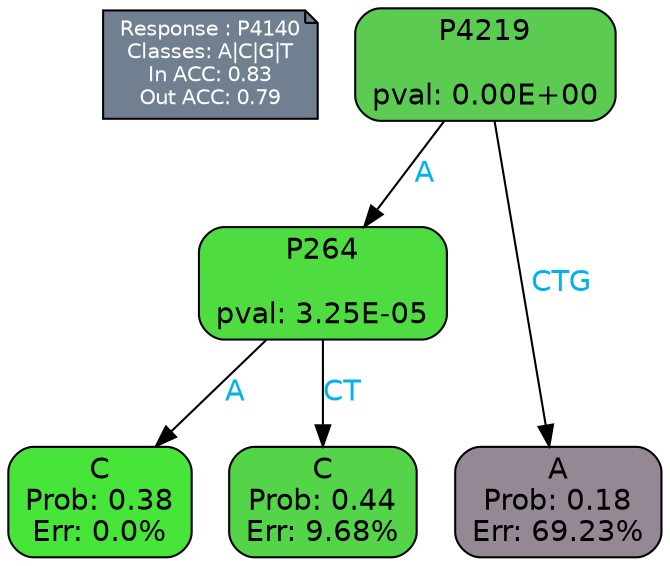 digraph Tree {
node [shape=box, style="filled, rounded", color="black", fontname=helvetica] ;
graph [ranksep=equally, splines=polylines, bgcolor=transparent, dpi=600] ;
edge [fontname=helvetica] ;
LEGEND [label="Response : P4140
Classes: A|C|G|T
In ACC: 0.83
Out ACC: 0.79
",shape=note,align=left,style=filled,fillcolor="slategray",fontcolor="white",fontsize=10];1 [label="P4219

pval: 0.00E+00", fillcolor="#5bcc51"] ;
2 [label="P264

pval: 3.25E-05", fillcolor="#4edc41"] ;
3 [label="C
Prob: 0.38
Err: 0.0%", fillcolor="#47e539"] ;
4 [label="C
Prob: 0.44
Err: 9.68%", fillcolor="#54d449"] ;
5 [label="A
Prob: 0.18
Err: 69.23%", fillcolor="#948895"] ;
1 -> 2 [label="A",fontcolor=deepskyblue2] ;
1 -> 5 [label="CTG",fontcolor=deepskyblue2] ;
2 -> 3 [label="A",fontcolor=deepskyblue2] ;
2 -> 4 [label="CT",fontcolor=deepskyblue2] ;
{rank = same; 3;4;5;}{rank = same; LEGEND;1;}}